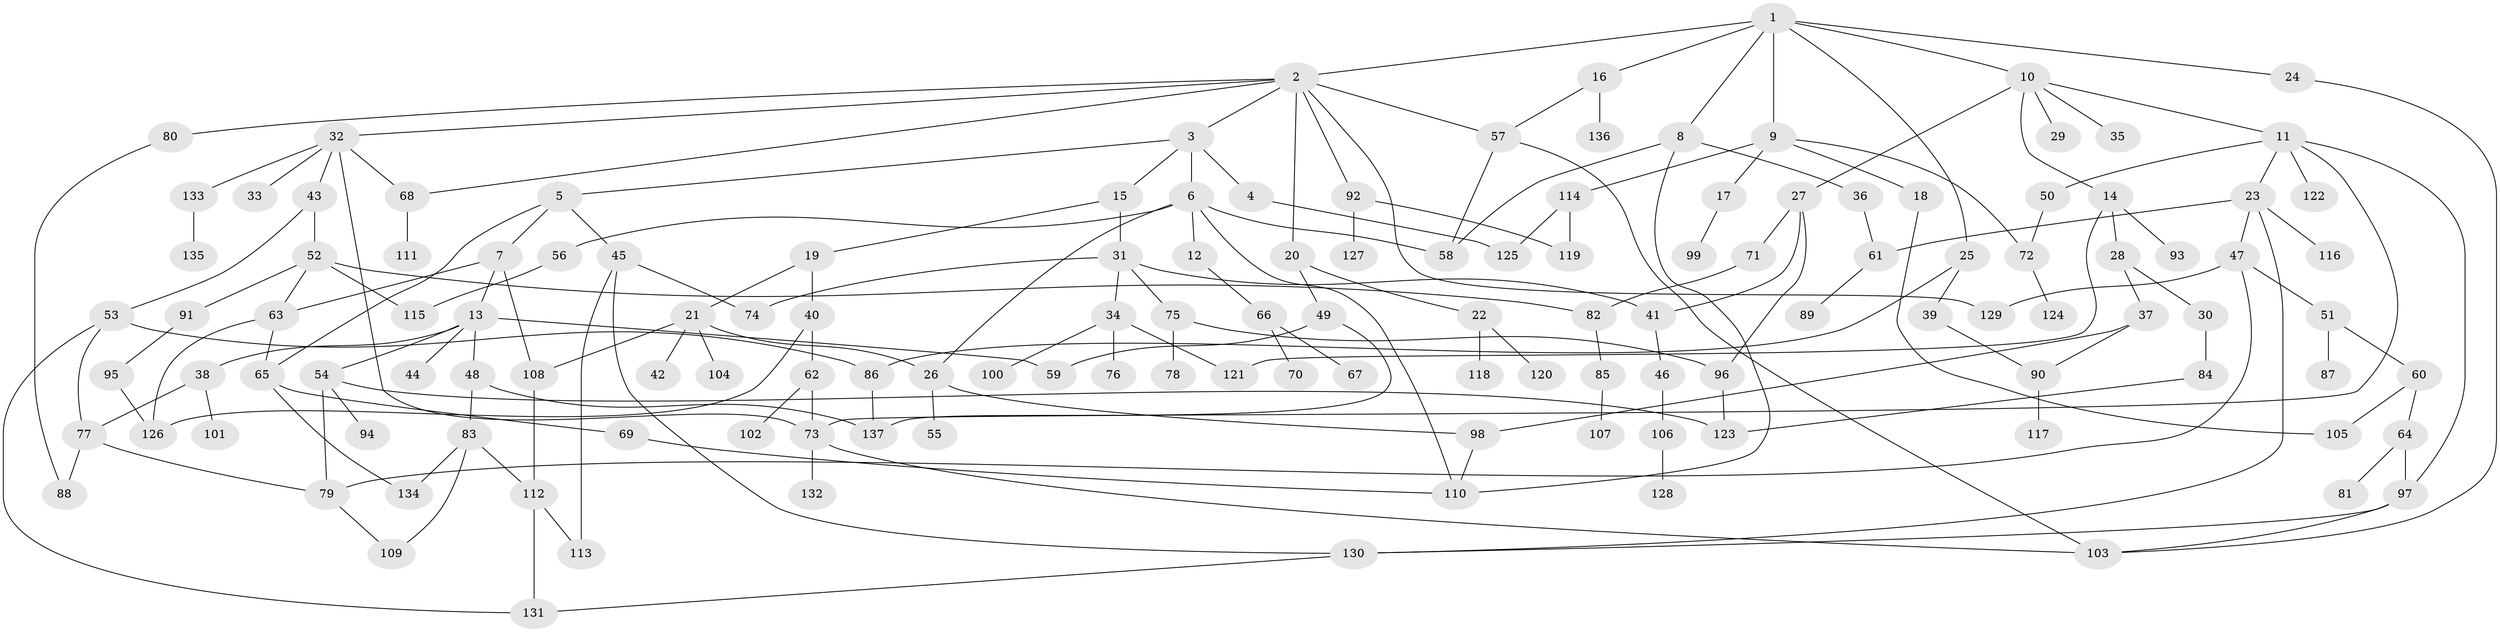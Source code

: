 // Generated by graph-tools (version 1.1) at 2025/00/03/09/25 03:00:57]
// undirected, 137 vertices, 187 edges
graph export_dot {
graph [start="1"]
  node [color=gray90,style=filled];
  1;
  2;
  3;
  4;
  5;
  6;
  7;
  8;
  9;
  10;
  11;
  12;
  13;
  14;
  15;
  16;
  17;
  18;
  19;
  20;
  21;
  22;
  23;
  24;
  25;
  26;
  27;
  28;
  29;
  30;
  31;
  32;
  33;
  34;
  35;
  36;
  37;
  38;
  39;
  40;
  41;
  42;
  43;
  44;
  45;
  46;
  47;
  48;
  49;
  50;
  51;
  52;
  53;
  54;
  55;
  56;
  57;
  58;
  59;
  60;
  61;
  62;
  63;
  64;
  65;
  66;
  67;
  68;
  69;
  70;
  71;
  72;
  73;
  74;
  75;
  76;
  77;
  78;
  79;
  80;
  81;
  82;
  83;
  84;
  85;
  86;
  87;
  88;
  89;
  90;
  91;
  92;
  93;
  94;
  95;
  96;
  97;
  98;
  99;
  100;
  101;
  102;
  103;
  104;
  105;
  106;
  107;
  108;
  109;
  110;
  111;
  112;
  113;
  114;
  115;
  116;
  117;
  118;
  119;
  120;
  121;
  122;
  123;
  124;
  125;
  126;
  127;
  128;
  129;
  130;
  131;
  132;
  133;
  134;
  135;
  136;
  137;
  1 -- 2;
  1 -- 8;
  1 -- 9;
  1 -- 10;
  1 -- 16;
  1 -- 24;
  1 -- 25;
  2 -- 3;
  2 -- 20;
  2 -- 32;
  2 -- 57;
  2 -- 80;
  2 -- 92;
  2 -- 129;
  2 -- 68;
  3 -- 4;
  3 -- 5;
  3 -- 6;
  3 -- 15;
  4 -- 125;
  5 -- 7;
  5 -- 45;
  5 -- 65;
  6 -- 12;
  6 -- 56;
  6 -- 110;
  6 -- 58;
  6 -- 26;
  7 -- 13;
  7 -- 63;
  7 -- 108;
  8 -- 36;
  8 -- 110;
  8 -- 58;
  9 -- 17;
  9 -- 18;
  9 -- 72;
  9 -- 114;
  10 -- 11;
  10 -- 14;
  10 -- 27;
  10 -- 29;
  10 -- 35;
  11 -- 23;
  11 -- 50;
  11 -- 97;
  11 -- 122;
  11 -- 73;
  12 -- 66;
  13 -- 38;
  13 -- 44;
  13 -- 48;
  13 -- 54;
  13 -- 59;
  14 -- 28;
  14 -- 93;
  14 -- 121;
  15 -- 19;
  15 -- 31;
  16 -- 136;
  16 -- 57;
  17 -- 99;
  18 -- 105;
  19 -- 21;
  19 -- 40;
  20 -- 22;
  20 -- 49;
  21 -- 26;
  21 -- 42;
  21 -- 104;
  21 -- 108;
  22 -- 118;
  22 -- 120;
  23 -- 47;
  23 -- 116;
  23 -- 61;
  23 -- 130;
  24 -- 103;
  25 -- 39;
  25 -- 86;
  26 -- 55;
  26 -- 98;
  27 -- 41;
  27 -- 71;
  27 -- 96;
  28 -- 30;
  28 -- 37;
  30 -- 84;
  31 -- 34;
  31 -- 74;
  31 -- 75;
  31 -- 41;
  32 -- 33;
  32 -- 43;
  32 -- 68;
  32 -- 73;
  32 -- 133;
  34 -- 76;
  34 -- 100;
  34 -- 121;
  36 -- 61;
  37 -- 90;
  37 -- 98;
  38 -- 77;
  38 -- 101;
  39 -- 90;
  40 -- 62;
  40 -- 126;
  41 -- 46;
  43 -- 52;
  43 -- 53;
  45 -- 130;
  45 -- 113;
  45 -- 74;
  46 -- 106;
  47 -- 51;
  47 -- 129;
  47 -- 79;
  48 -- 83;
  48 -- 137;
  49 -- 137;
  49 -- 59;
  50 -- 72;
  51 -- 60;
  51 -- 87;
  52 -- 82;
  52 -- 91;
  52 -- 63;
  52 -- 115;
  53 -- 86;
  53 -- 131;
  53 -- 77;
  54 -- 94;
  54 -- 79;
  54 -- 123;
  56 -- 115;
  57 -- 58;
  57 -- 103;
  60 -- 64;
  60 -- 105;
  61 -- 89;
  62 -- 102;
  62 -- 73;
  63 -- 65;
  63 -- 126;
  64 -- 81;
  64 -- 97;
  65 -- 69;
  65 -- 134;
  66 -- 67;
  66 -- 70;
  68 -- 111;
  69 -- 110;
  71 -- 82;
  72 -- 124;
  73 -- 103;
  73 -- 132;
  75 -- 78;
  75 -- 96;
  77 -- 79;
  77 -- 88;
  79 -- 109;
  80 -- 88;
  82 -- 85;
  83 -- 109;
  83 -- 112;
  83 -- 134;
  84 -- 123;
  85 -- 107;
  86 -- 137;
  90 -- 117;
  91 -- 95;
  92 -- 119;
  92 -- 127;
  95 -- 126;
  96 -- 123;
  97 -- 130;
  97 -- 103;
  98 -- 110;
  106 -- 128;
  108 -- 112;
  112 -- 113;
  112 -- 131;
  114 -- 125;
  114 -- 119;
  130 -- 131;
  133 -- 135;
}
